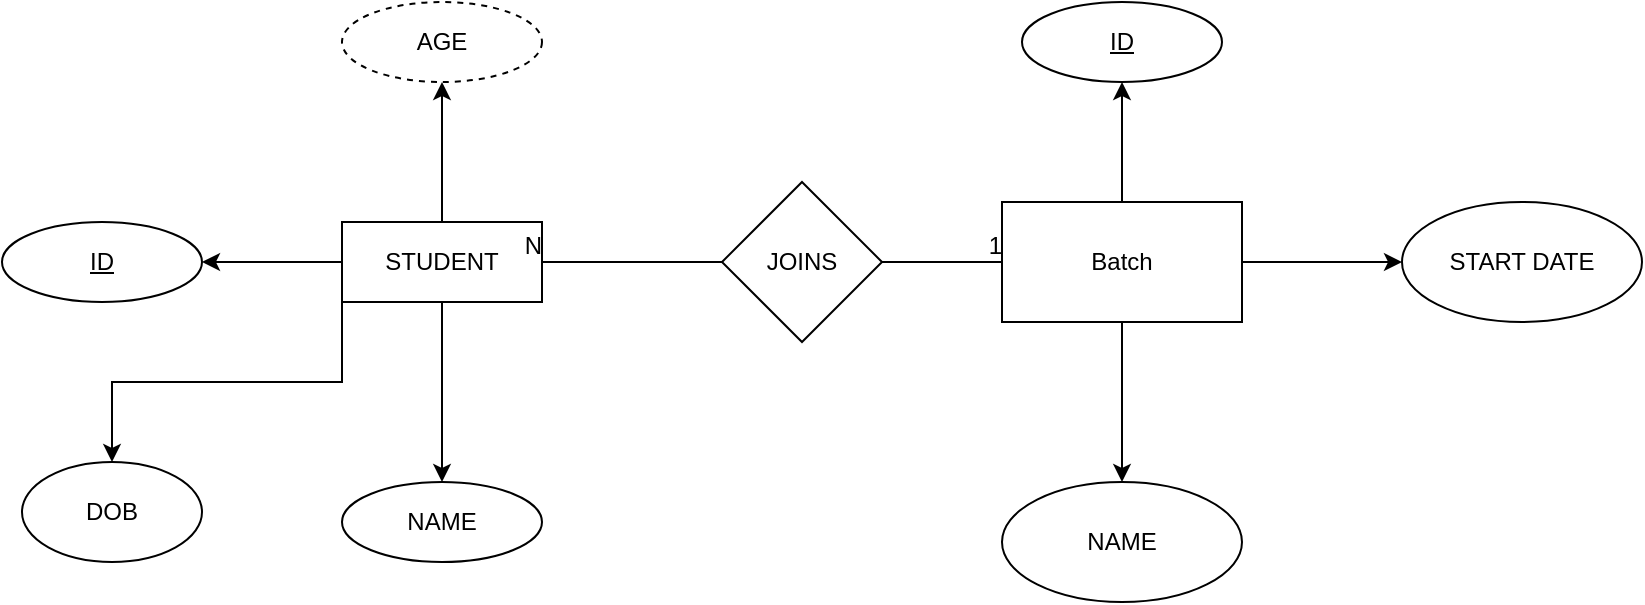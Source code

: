 <mxfile version="20.0.4" type="device"><diagram id="R2lEEEUBdFMjLlhIrx00" name="Page-1"><mxGraphModel dx="1783" dy="961" grid="1" gridSize="10" guides="1" tooltips="1" connect="1" arrows="1" fold="1" page="1" pageScale="1" pageWidth="850" pageHeight="1100" math="0" shadow="0" extFonts="Permanent Marker^https://fonts.googleapis.com/css?family=Permanent+Marker"><root><mxCell id="0"/><mxCell id="1" parent="0"/><mxCell id="NTbkU3BhD5o2-MmYLZ8B-11" style="edgeStyle=orthogonalEdgeStyle;rounded=0;orthogonalLoop=1;jettySize=auto;html=1;exitX=0.5;exitY=1;exitDx=0;exitDy=0;entryX=0.5;entryY=0;entryDx=0;entryDy=0;" edge="1" parent="1" source="NTbkU3BhD5o2-MmYLZ8B-1" target="NTbkU3BhD5o2-MmYLZ8B-6"><mxGeometry relative="1" as="geometry"/></mxCell><mxCell id="NTbkU3BhD5o2-MmYLZ8B-21" value="" style="edgeStyle=orthogonalEdgeStyle;rounded=0;orthogonalLoop=1;jettySize=auto;html=1;" edge="1" parent="1" source="NTbkU3BhD5o2-MmYLZ8B-1"><mxGeometry relative="1" as="geometry"><mxPoint x="340" y="190" as="targetPoint"/></mxGeometry></mxCell><mxCell id="NTbkU3BhD5o2-MmYLZ8B-23" style="edgeStyle=orthogonalEdgeStyle;rounded=0;orthogonalLoop=1;jettySize=auto;html=1;exitX=0;exitY=0.5;exitDx=0;exitDy=0;entryX=1;entryY=0.5;entryDx=0;entryDy=0;" edge="1" parent="1" source="NTbkU3BhD5o2-MmYLZ8B-1" target="NTbkU3BhD5o2-MmYLZ8B-3"><mxGeometry relative="1" as="geometry"/></mxCell><mxCell id="NTbkU3BhD5o2-MmYLZ8B-26" style="edgeStyle=orthogonalEdgeStyle;rounded=0;orthogonalLoop=1;jettySize=auto;html=1;exitX=0;exitY=1;exitDx=0;exitDy=0;entryX=0.5;entryY=0;entryDx=0;entryDy=0;" edge="1" parent="1" source="NTbkU3BhD5o2-MmYLZ8B-1" target="NTbkU3BhD5o2-MmYLZ8B-16"><mxGeometry relative="1" as="geometry"/></mxCell><mxCell id="NTbkU3BhD5o2-MmYLZ8B-1" value="STUDENT" style="whiteSpace=wrap;html=1;align=center;" vertex="1" parent="1"><mxGeometry x="290" y="260" width="100" height="40" as="geometry"/></mxCell><mxCell id="NTbkU3BhD5o2-MmYLZ8B-3" value="ID" style="ellipse;whiteSpace=wrap;html=1;align=center;fontStyle=4;" vertex="1" parent="1"><mxGeometry x="120" y="260" width="100" height="40" as="geometry"/></mxCell><mxCell id="NTbkU3BhD5o2-MmYLZ8B-6" value="NAME" style="ellipse;whiteSpace=wrap;html=1;align=center;" vertex="1" parent="1"><mxGeometry x="290" y="390" width="100" height="40" as="geometry"/></mxCell><mxCell id="NTbkU3BhD5o2-MmYLZ8B-16" value="DOB" style="ellipse;whiteSpace=wrap;html=1;" vertex="1" parent="1"><mxGeometry x="130" y="380" width="90" height="50" as="geometry"/></mxCell><mxCell id="NTbkU3BhD5o2-MmYLZ8B-22" value="AGE" style="ellipse;whiteSpace=wrap;html=1;align=center;dashed=1;" vertex="1" parent="1"><mxGeometry x="290" y="150" width="100" height="40" as="geometry"/></mxCell><mxCell id="NTbkU3BhD5o2-MmYLZ8B-27" value="JOINS" style="rhombus;whiteSpace=wrap;html=1;" vertex="1" parent="1"><mxGeometry x="480" y="240" width="80" height="80" as="geometry"/></mxCell><mxCell id="NTbkU3BhD5o2-MmYLZ8B-34" value="" style="edgeStyle=orthogonalEdgeStyle;rounded=0;orthogonalLoop=1;jettySize=auto;html=1;" edge="1" parent="1" source="NTbkU3BhD5o2-MmYLZ8B-31" target="NTbkU3BhD5o2-MmYLZ8B-33"><mxGeometry relative="1" as="geometry"/></mxCell><mxCell id="NTbkU3BhD5o2-MmYLZ8B-36" value="" style="edgeStyle=orthogonalEdgeStyle;rounded=0;orthogonalLoop=1;jettySize=auto;html=1;" edge="1" parent="1" source="NTbkU3BhD5o2-MmYLZ8B-31" target="NTbkU3BhD5o2-MmYLZ8B-35"><mxGeometry relative="1" as="geometry"/></mxCell><mxCell id="NTbkU3BhD5o2-MmYLZ8B-38" value="" style="edgeStyle=orthogonalEdgeStyle;rounded=0;orthogonalLoop=1;jettySize=auto;html=1;" edge="1" parent="1" source="NTbkU3BhD5o2-MmYLZ8B-31" target="NTbkU3BhD5o2-MmYLZ8B-37"><mxGeometry relative="1" as="geometry"/></mxCell><mxCell id="NTbkU3BhD5o2-MmYLZ8B-31" value="Batch" style="whiteSpace=wrap;html=1;" vertex="1" parent="1"><mxGeometry x="620" y="250" width="120" height="60" as="geometry"/></mxCell><mxCell id="NTbkU3BhD5o2-MmYLZ8B-33" value="NAME" style="ellipse;whiteSpace=wrap;html=1;" vertex="1" parent="1"><mxGeometry x="620" y="390" width="120" height="60" as="geometry"/></mxCell><mxCell id="NTbkU3BhD5o2-MmYLZ8B-35" value="START DATE" style="ellipse;whiteSpace=wrap;html=1;" vertex="1" parent="1"><mxGeometry x="820" y="250" width="120" height="60" as="geometry"/></mxCell><mxCell id="NTbkU3BhD5o2-MmYLZ8B-37" value="ID" style="ellipse;whiteSpace=wrap;html=1;align=center;fontStyle=4;" vertex="1" parent="1"><mxGeometry x="630" y="150" width="100" height="40" as="geometry"/></mxCell><mxCell id="NTbkU3BhD5o2-MmYLZ8B-41" value="" style="endArrow=none;html=1;rounded=0;entryX=0;entryY=0.5;entryDx=0;entryDy=0;exitX=1;exitY=0.5;exitDx=0;exitDy=0;" edge="1" parent="1" source="NTbkU3BhD5o2-MmYLZ8B-27" target="NTbkU3BhD5o2-MmYLZ8B-31"><mxGeometry relative="1" as="geometry"><mxPoint x="480" y="279.5" as="sourcePoint"/><mxPoint x="600" y="280" as="targetPoint"/></mxGeometry></mxCell><mxCell id="NTbkU3BhD5o2-MmYLZ8B-42" value="1" style="resizable=0;html=1;align=right;verticalAlign=bottom;" connectable="0" vertex="1" parent="NTbkU3BhD5o2-MmYLZ8B-41"><mxGeometry x="1" relative="1" as="geometry"/></mxCell><mxCell id="NTbkU3BhD5o2-MmYLZ8B-44" value="" style="endArrow=none;html=1;rounded=0;entryX=1;entryY=0.5;entryDx=0;entryDy=0;exitX=0;exitY=0.5;exitDx=0;exitDy=0;" edge="1" parent="1" source="NTbkU3BhD5o2-MmYLZ8B-27" target="NTbkU3BhD5o2-MmYLZ8B-1"><mxGeometry relative="1" as="geometry"><mxPoint x="400" y="400" as="sourcePoint"/><mxPoint x="490" y="400" as="targetPoint"/></mxGeometry></mxCell><mxCell id="NTbkU3BhD5o2-MmYLZ8B-45" value="N" style="resizable=0;html=1;align=right;verticalAlign=bottom;" connectable="0" vertex="1" parent="NTbkU3BhD5o2-MmYLZ8B-44"><mxGeometry x="1" relative="1" as="geometry"/></mxCell></root></mxGraphModel></diagram></mxfile>